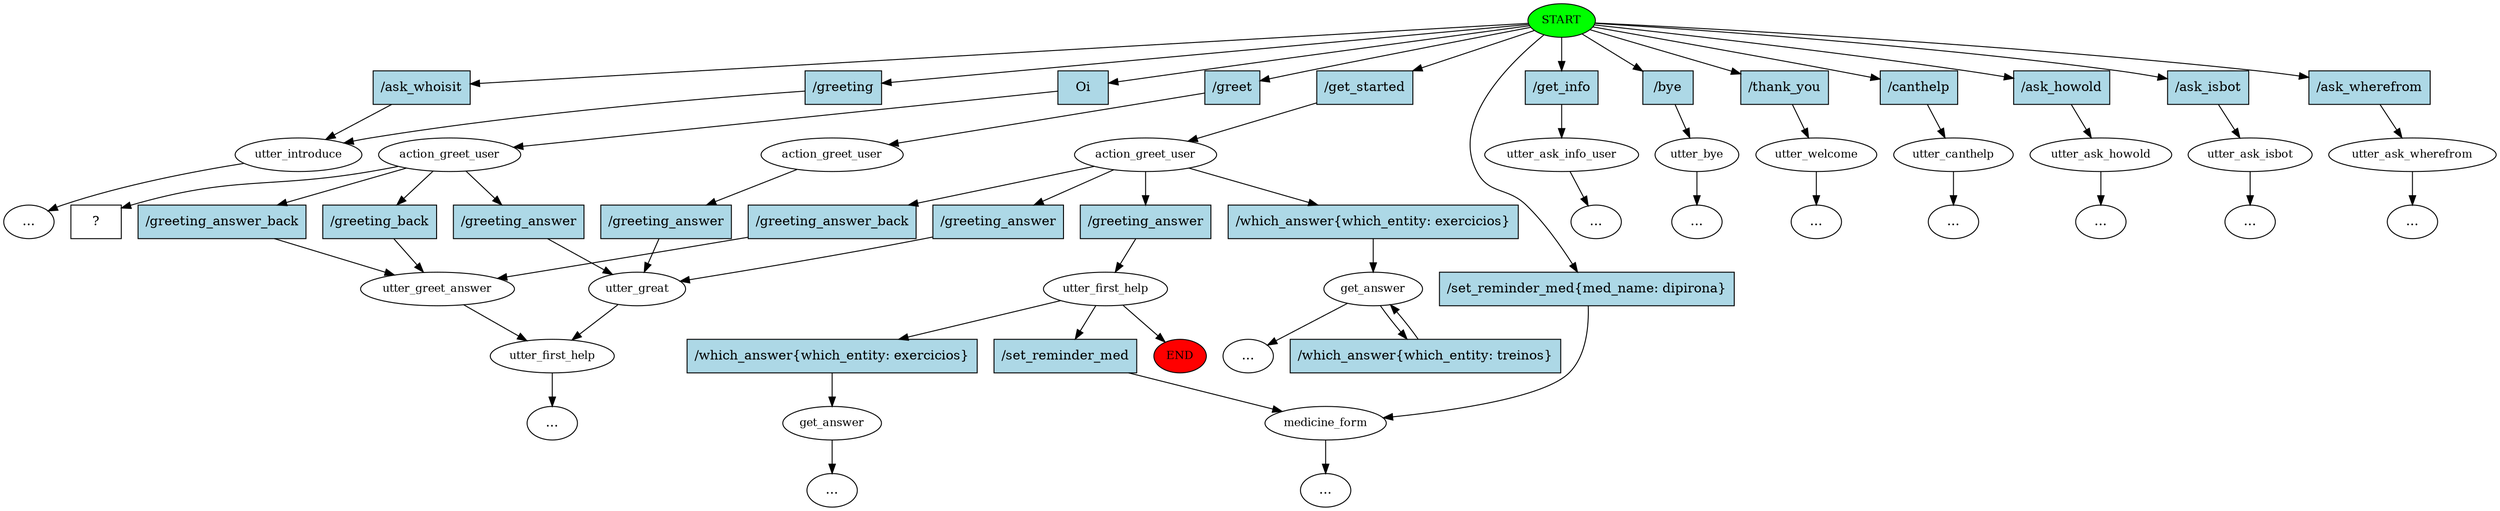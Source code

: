 digraph  {
0 [class="start active", fillcolor=green, fontsize=12, label=START, style=filled];
"-1" [class=end, fillcolor=red, fontsize=12, label=END, style=filled];
1 [class="", fontsize=12, label=utter_introduce];
3 [class="", fontsize=12, label=action_greet_user];
4 [class="", fontsize=12, label=utter_greet_answer];
5 [class="", fontsize=12, label=utter_first_help];
6 [class="", fontsize=12, label=utter_ask_info_user];
"-6" [class=ellipsis, label="..."];
8 [class="", fontsize=12, label=utter_first_help];
9 [class=active, fontsize=12, label=action_greet_user];
12 [class="", fontsize=12, label=action_greet_user];
13 [class="", fontsize=12, label=utter_great];
18 [class="", fontsize=12, label=utter_bye];
"-10" [class=ellipsis, label="..."];
19 [class="", fontsize=12, label=utter_welcome];
"-11" [class=ellipsis, label="..."];
27 [class="", fontsize=12, label=get_answer];
"-14" [class=ellipsis, label="..."];
31 [class="", fontsize=12, label=get_answer];
"-15" [class=ellipsis, label="..."];
34 [class="", fontsize=12, label=medicine_form];
48 [class="", fontsize=12, label=utter_canthelp];
"-22" [class=ellipsis, label="..."];
"-24" [class=ellipsis, label="..."];
"-27" [class=ellipsis, label="..."];
56 [class="", fontsize=12, label=utter_ask_howold];
"-29" [class=ellipsis, label="..."];
58 [class="", fontsize=12, label=utter_ask_isbot];
"-30" [class=ellipsis, label="..."];
59 [class="", fontsize=12, label=utter_ask_wherefrom];
"-33" [class=ellipsis, label="..."];
"-34" [class=ellipsis, label="..."];
64 [class="intent dashed active", label="  ?  ", shape=rect];
65 [class=intent, fillcolor=lightblue, label="/ask_whoisit", shape=rect, style=filled];
66 [class=intent, fillcolor=lightblue, label="/greeting", shape=rect, style=filled];
67 [class=intent, fillcolor=lightblue, label="/get_started", shape=rect, style=filled];
68 [class=intent, fillcolor=lightblue, label="/get_info", shape=rect, style=filled];
69 [class="intent active", fillcolor=lightblue, label=Oi, shape=rect, style=filled];
70 [class=intent, fillcolor=lightblue, label="/greet", shape=rect, style=filled];
71 [class=intent, fillcolor=lightblue, label="/bye", shape=rect, style=filled];
72 [class=intent, fillcolor=lightblue, label="/thank_you", shape=rect, style=filled];
73 [class=intent, fillcolor=lightblue, label="/canthelp", shape=rect, style=filled];
74 [class=intent, fillcolor=lightblue, label="/ask_howold", shape=rect, style=filled];
75 [class=intent, fillcolor=lightblue, label="/ask_isbot", shape=rect, style=filled];
76 [class=intent, fillcolor=lightblue, label="/ask_wherefrom", shape=rect, style=filled];
77 [class=intent, fillcolor=lightblue, label="/set_reminder_med{med_name: dipirona}", shape=rect, style=filled];
78 [class=intent, fillcolor=lightblue, label="/greeting_answer_back", shape=rect, style=filled];
79 [class=intent, fillcolor=lightblue, label="/greeting_answer", shape=rect, style=filled];
80 [class=intent, fillcolor=lightblue, label="/which_answer{which_entity: exercicios}", shape=rect, style=filled];
81 [class=intent, fillcolor=lightblue, label="/greeting_answer", shape=rect, style=filled];
82 [class=intent, fillcolor=lightblue, label="/which_answer{which_entity: exercicios}", shape=rect, style=filled];
83 [class=intent, fillcolor=lightblue, label="/set_reminder_med", shape=rect, style=filled];
84 [class=intent, fillcolor=lightblue, label="/greeting_answer_back", shape=rect, style=filled];
85 [class=intent, fillcolor=lightblue, label="/greeting_back", shape=rect, style=filled];
86 [class=intent, fillcolor=lightblue, label="/greeting_answer", shape=rect, style=filled];
87 [class=intent, fillcolor=lightblue, label="/greeting_answer", shape=rect, style=filled];
88 [class=intent, fillcolor=lightblue, label="/which_answer{which_entity: treinos}", shape=rect, style=filled];
0 -> 65  [class="", key=0];
0 -> 66  [class="", key=0];
0 -> 67  [class="", key=0];
0 -> 68  [class="", key=0];
0 -> 69  [class=active, key=0];
0 -> 70  [class="", key=0];
0 -> 71  [class="", key=0];
0 -> 72  [class="", key=0];
0 -> 73  [class="", key=0];
0 -> 74  [class="", key=0];
0 -> 75  [class="", key=0];
0 -> 76  [class="", key=0];
0 -> 77  [class="", key=0];
1 -> "-34"  [class="", key=NONE, label=""];
3 -> 78  [class="", key=0];
3 -> 79  [class="", key=0];
3 -> 80  [class="", key=0];
3 -> 81  [class="", key=0];
4 -> 5  [class="", key=NONE, label=""];
5 -> "-27"  [class="", key=NONE, label=""];
6 -> "-6"  [class="", key=NONE, label=""];
8 -> "-1"  [class="", key=NONE, label=""];
8 -> 82  [class="", key=0];
8 -> 83  [class="", key=0];
9 -> 64  [class=active, key=NONE, label=""];
9 -> 84  [class="", key=0];
9 -> 85  [class="", key=0];
9 -> 86  [class="", key=0];
12 -> 87  [class="", key=0];
13 -> 5  [class="", key=NONE, label=""];
18 -> "-10"  [class="", key=NONE, label=""];
19 -> "-11"  [class="", key=NONE, label=""];
27 -> "-14"  [class="", key=NONE, label=""];
27 -> 88  [class="", key=0];
31 -> "-15"  [class="", key=NONE, label=""];
34 -> "-24"  [class="", key=NONE, label=""];
48 -> "-22"  [class="", key=NONE, label=""];
56 -> "-29"  [class="", key=NONE, label=""];
58 -> "-30"  [class="", key=NONE, label=""];
59 -> "-33"  [class="", key=NONE, label=""];
65 -> 1  [class="", key=0];
66 -> 1  [class="", key=0];
67 -> 3  [class="", key=0];
68 -> 6  [class="", key=0];
69 -> 9  [class=active, key=0];
70 -> 12  [class="", key=0];
71 -> 18  [class="", key=0];
72 -> 19  [class="", key=0];
73 -> 48  [class="", key=0];
74 -> 56  [class="", key=0];
75 -> 58  [class="", key=0];
76 -> 59  [class="", key=0];
77 -> 34  [class="", key=0];
78 -> 4  [class="", key=0];
79 -> 8  [class="", key=0];
80 -> 27  [class="", key=0];
81 -> 13  [class="", key=0];
82 -> 31  [class="", key=0];
83 -> 34  [class="", key=0];
84 -> 4  [class="", key=0];
85 -> 4  [class="", key=0];
86 -> 13  [class="", key=0];
87 -> 13  [class="", key=0];
88 -> 27  [class="", key=0];
}
